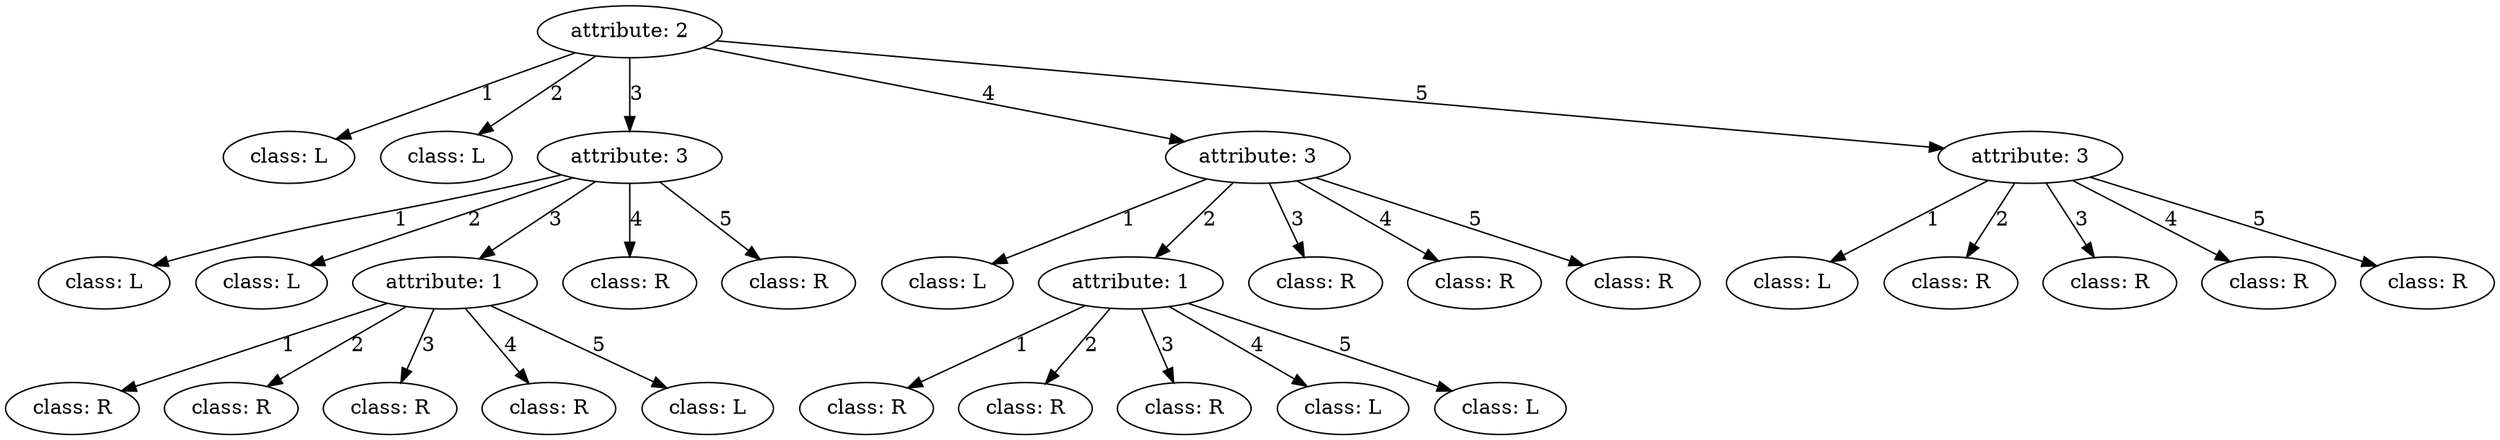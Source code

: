 digraph {
	1 [label="attribute: 2"]
	1 -> 2 [label=1]
	2 [label="class: L"]
	1 -> 83 [label=2]
	83 [label="class: L"]
	1 -> 184 [label=3]
	184 [label="attribute: 3"]
	184 -> 185 [label=1]
	185 [label="class: L"]
	184 -> 206 [label=2]
	206 [label="class: L"]
	184 -> 232 [label=3]
	232 [label="attribute: 1"]
	232 -> 233 [label=1]
	233 [label="class: R"]
	232 -> 234 [label=2]
	234 [label="class: R"]
	232 -> 240 [label=3]
	240 [label="class: R"]
	232 -> 246 [label=4]
	246 [label="class: R"]
	232 -> 252 [label=5]
	252 [label="class: L"]
	184 -> 258 [label=4]
	258 [label="class: R"]
	184 -> 274 [label=5]
	274 [label="class: R"]
	1 -> 290 [label=4]
	290 [label="attribute: 3"]
	290 -> 291 [label=1]
	291 [label="class: L"]
	290 -> 317 [label=2]
	317 [label="attribute: 1"]
	317 -> 318 [label=1]
	318 [label="class: R"]
	317 -> 319 [label=2]
	319 [label="class: R"]
	317 -> 325 [label=3]
	325 [label="class: R"]
	317 -> 331 [label=4]
	331 [label="class: L"]
	317 -> 337 [label=5]
	337 [label="class: L"]
	290 -> 343 [label=3]
	343 [label="class: R"]
	290 -> 359 [label=4]
	359 [label="class: R"]
	290 -> 370 [label=5]
	370 [label="class: R"]
	1 -> 381 [label=5]
	381 [label="attribute: 3"]
	381 -> 382 [label=1]
	382 [label="class: L"]
	381 -> 413 [label=2]
	413 [label="class: R"]
	381 -> 439 [label=3]
	439 [label="class: R"]
	381 -> 455 [label=4]
	455 [label="class: R"]
	381 -> 466 [label=5]
	466 [label="class: R"]
}
